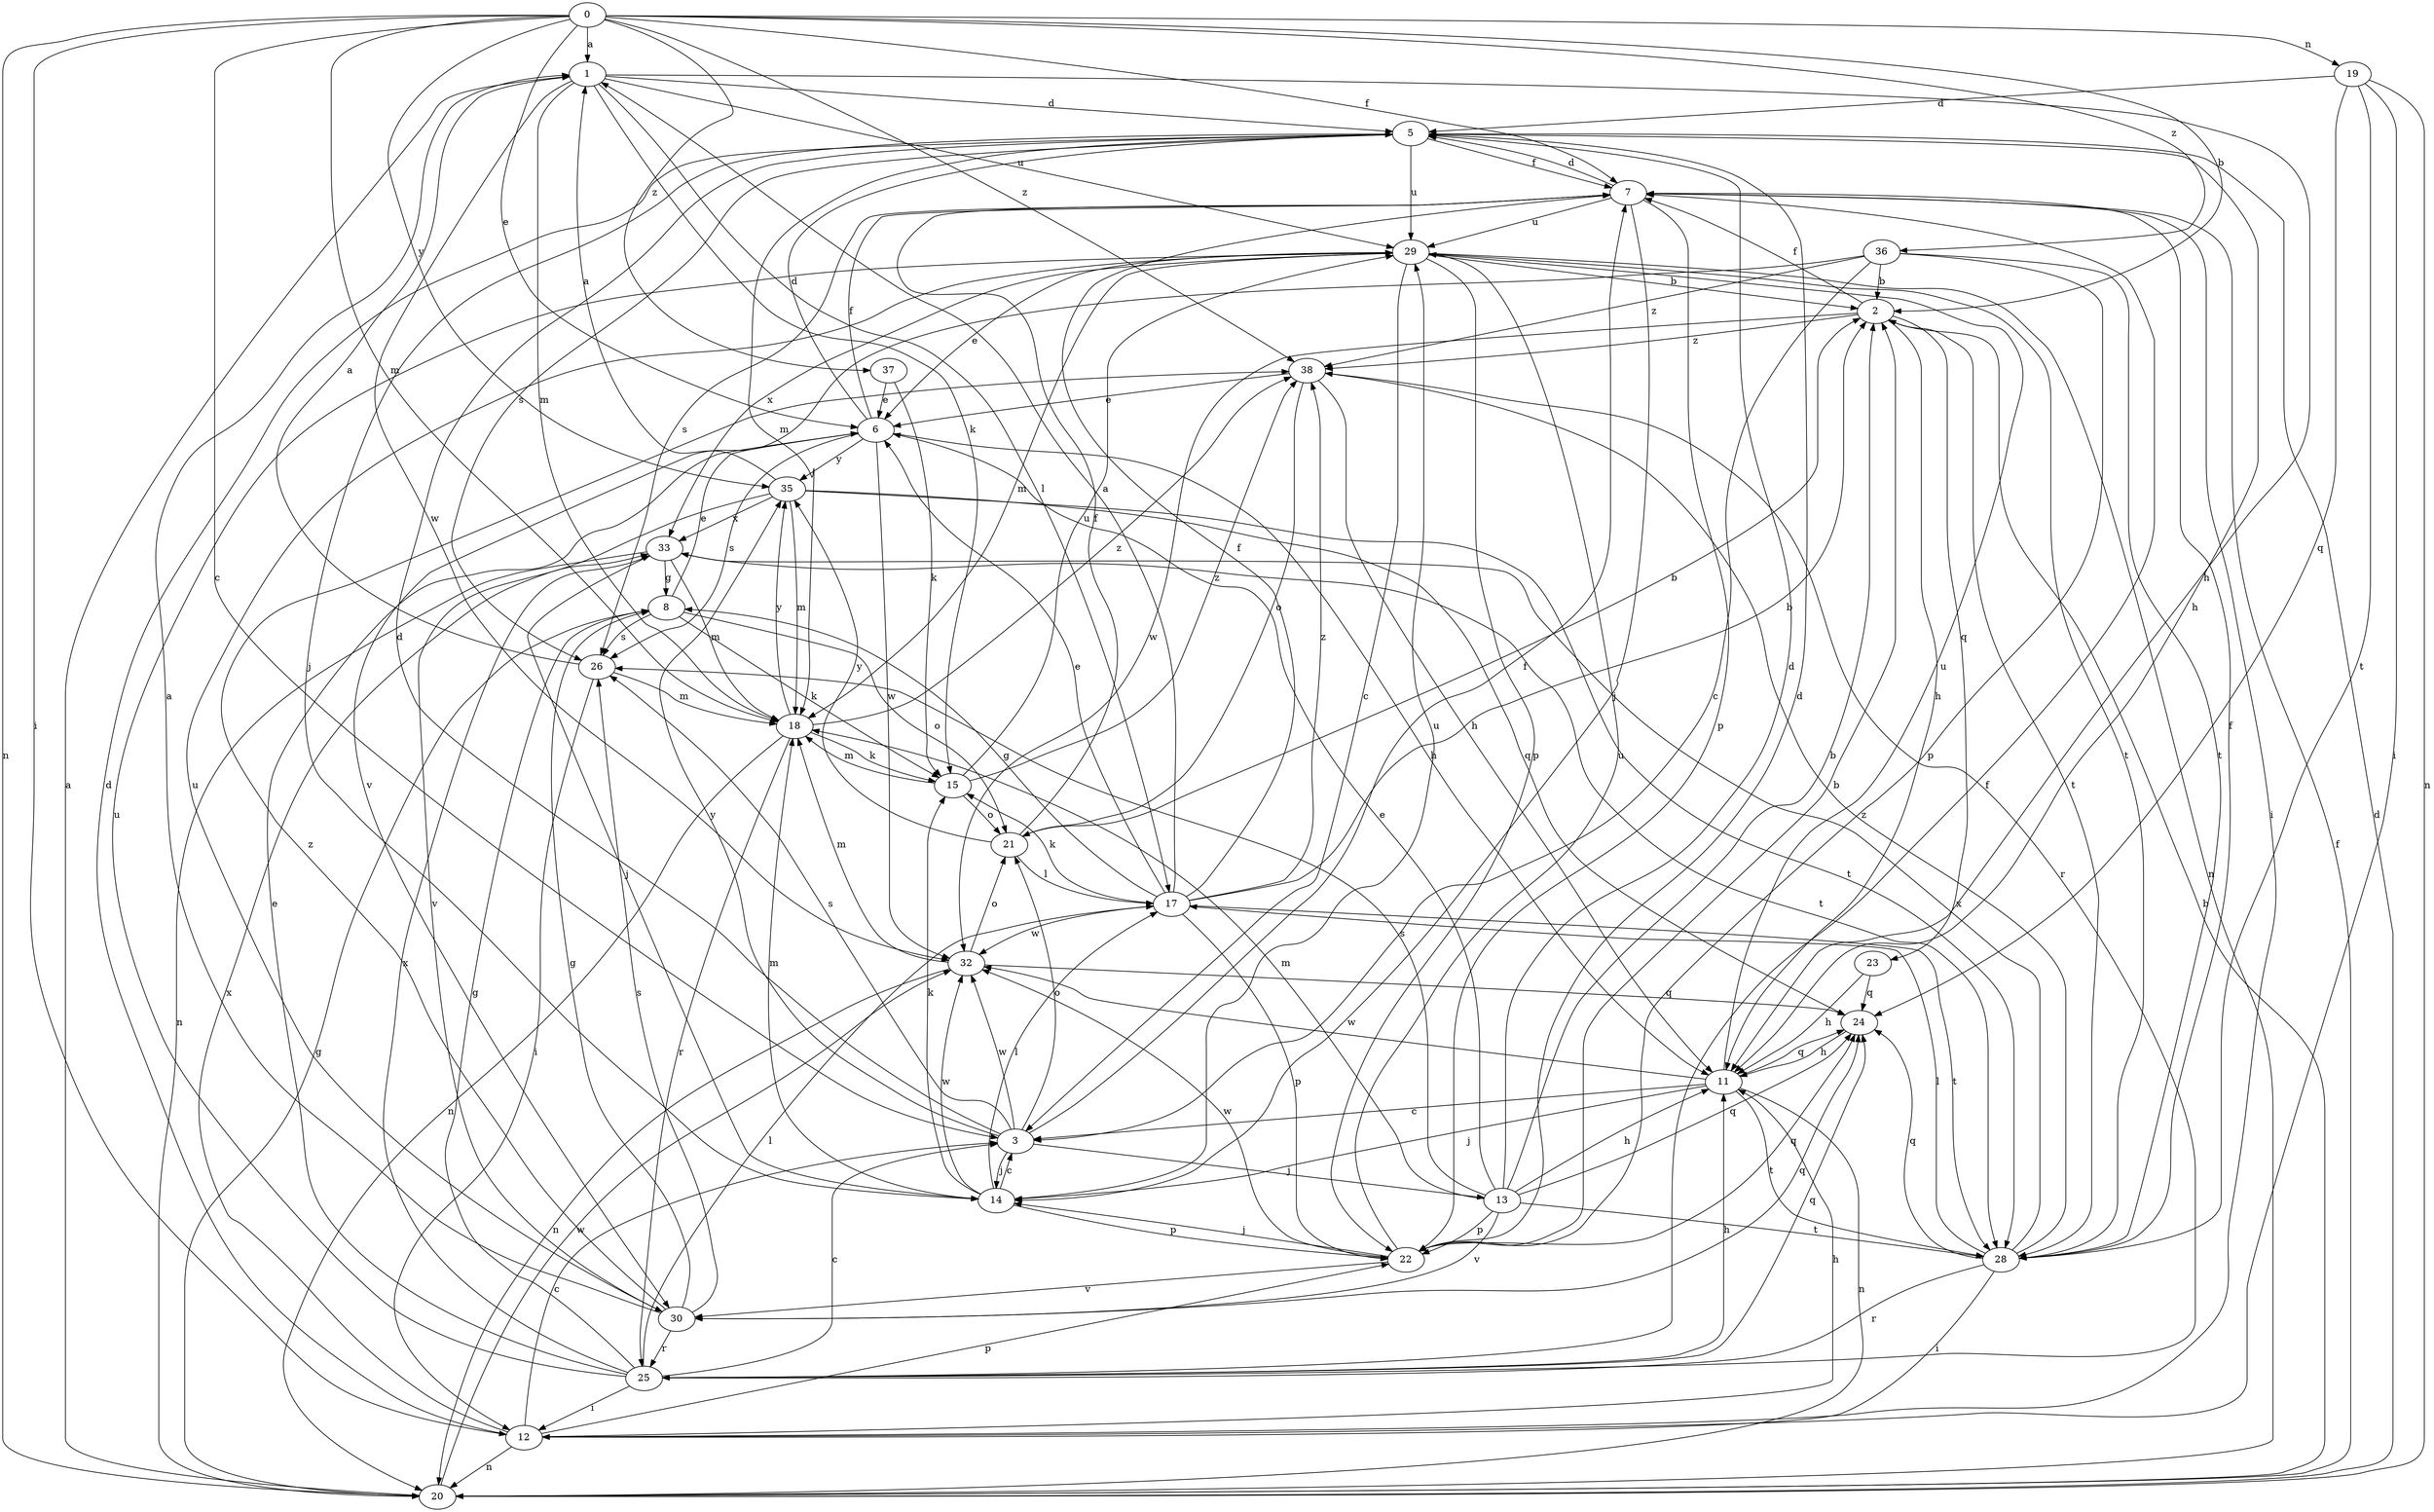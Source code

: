 strict digraph  {
0;
1;
2;
3;
5;
6;
7;
8;
11;
12;
13;
14;
15;
17;
18;
19;
20;
21;
22;
23;
24;
25;
26;
28;
29;
30;
32;
33;
35;
36;
37;
38;
0 -> 1  [label=a];
0 -> 2  [label=b];
0 -> 3  [label=c];
0 -> 6  [label=e];
0 -> 7  [label=f];
0 -> 12  [label=i];
0 -> 18  [label=m];
0 -> 19  [label=n];
0 -> 20  [label=n];
0 -> 35  [label=y];
0 -> 36  [label=z];
0 -> 37  [label=z];
0 -> 38  [label=z];
1 -> 5  [label=d];
1 -> 11  [label=h];
1 -> 15  [label=k];
1 -> 17  [label=l];
1 -> 18  [label=m];
1 -> 29  [label=u];
1 -> 32  [label=w];
2 -> 7  [label=f];
2 -> 11  [label=h];
2 -> 23  [label=q];
2 -> 28  [label=t];
2 -> 32  [label=w];
2 -> 38  [label=z];
3 -> 5  [label=d];
3 -> 7  [label=f];
3 -> 13  [label=j];
3 -> 14  [label=j];
3 -> 21  [label=o];
3 -> 26  [label=s];
3 -> 32  [label=w];
3 -> 35  [label=y];
5 -> 7  [label=f];
5 -> 11  [label=h];
5 -> 14  [label=j];
5 -> 18  [label=m];
5 -> 26  [label=s];
5 -> 29  [label=u];
6 -> 5  [label=d];
6 -> 7  [label=f];
6 -> 11  [label=h];
6 -> 26  [label=s];
6 -> 32  [label=w];
6 -> 35  [label=y];
7 -> 5  [label=d];
7 -> 12  [label=i];
7 -> 14  [label=j];
7 -> 22  [label=p];
7 -> 26  [label=s];
7 -> 29  [label=u];
8 -> 6  [label=e];
8 -> 15  [label=k];
8 -> 21  [label=o];
8 -> 26  [label=s];
11 -> 3  [label=c];
11 -> 14  [label=j];
11 -> 20  [label=n];
11 -> 24  [label=q];
11 -> 28  [label=t];
11 -> 29  [label=u];
11 -> 32  [label=w];
12 -> 3  [label=c];
12 -> 5  [label=d];
12 -> 11  [label=h];
12 -> 20  [label=n];
12 -> 22  [label=p];
12 -> 33  [label=x];
13 -> 2  [label=b];
13 -> 5  [label=d];
13 -> 6  [label=e];
13 -> 11  [label=h];
13 -> 18  [label=m];
13 -> 22  [label=p];
13 -> 24  [label=q];
13 -> 26  [label=s];
13 -> 28  [label=t];
13 -> 30  [label=v];
14 -> 3  [label=c];
14 -> 15  [label=k];
14 -> 17  [label=l];
14 -> 18  [label=m];
14 -> 22  [label=p];
14 -> 29  [label=u];
14 -> 32  [label=w];
15 -> 18  [label=m];
15 -> 21  [label=o];
15 -> 29  [label=u];
15 -> 38  [label=z];
17 -> 1  [label=a];
17 -> 2  [label=b];
17 -> 6  [label=e];
17 -> 7  [label=f];
17 -> 8  [label=g];
17 -> 15  [label=k];
17 -> 22  [label=p];
17 -> 28  [label=t];
17 -> 32  [label=w];
17 -> 38  [label=z];
18 -> 15  [label=k];
18 -> 20  [label=n];
18 -> 25  [label=r];
18 -> 35  [label=y];
18 -> 38  [label=z];
19 -> 5  [label=d];
19 -> 12  [label=i];
19 -> 20  [label=n];
19 -> 24  [label=q];
19 -> 28  [label=t];
20 -> 1  [label=a];
20 -> 2  [label=b];
20 -> 5  [label=d];
20 -> 7  [label=f];
20 -> 8  [label=g];
20 -> 32  [label=w];
21 -> 2  [label=b];
21 -> 7  [label=f];
21 -> 17  [label=l];
21 -> 35  [label=y];
22 -> 2  [label=b];
22 -> 5  [label=d];
22 -> 14  [label=j];
22 -> 24  [label=q];
22 -> 29  [label=u];
22 -> 30  [label=v];
22 -> 32  [label=w];
23 -> 11  [label=h];
23 -> 24  [label=q];
24 -> 11  [label=h];
25 -> 3  [label=c];
25 -> 6  [label=e];
25 -> 7  [label=f];
25 -> 8  [label=g];
25 -> 11  [label=h];
25 -> 12  [label=i];
25 -> 17  [label=l];
25 -> 24  [label=q];
25 -> 29  [label=u];
25 -> 33  [label=x];
26 -> 1  [label=a];
26 -> 12  [label=i];
26 -> 18  [label=m];
28 -> 7  [label=f];
28 -> 12  [label=i];
28 -> 17  [label=l];
28 -> 24  [label=q];
28 -> 25  [label=r];
28 -> 33  [label=x];
28 -> 38  [label=z];
29 -> 2  [label=b];
29 -> 3  [label=c];
29 -> 6  [label=e];
29 -> 18  [label=m];
29 -> 20  [label=n];
29 -> 22  [label=p];
29 -> 28  [label=t];
29 -> 33  [label=x];
30 -> 1  [label=a];
30 -> 8  [label=g];
30 -> 24  [label=q];
30 -> 25  [label=r];
30 -> 26  [label=s];
30 -> 29  [label=u];
30 -> 38  [label=z];
32 -> 18  [label=m];
32 -> 20  [label=n];
32 -> 21  [label=o];
32 -> 24  [label=q];
33 -> 8  [label=g];
33 -> 14  [label=j];
33 -> 18  [label=m];
33 -> 20  [label=n];
33 -> 28  [label=t];
35 -> 1  [label=a];
35 -> 18  [label=m];
35 -> 24  [label=q];
35 -> 28  [label=t];
35 -> 30  [label=v];
35 -> 33  [label=x];
36 -> 2  [label=b];
36 -> 3  [label=c];
36 -> 22  [label=p];
36 -> 28  [label=t];
36 -> 30  [label=v];
36 -> 38  [label=z];
37 -> 6  [label=e];
37 -> 15  [label=k];
38 -> 6  [label=e];
38 -> 11  [label=h];
38 -> 21  [label=o];
38 -> 25  [label=r];
}
